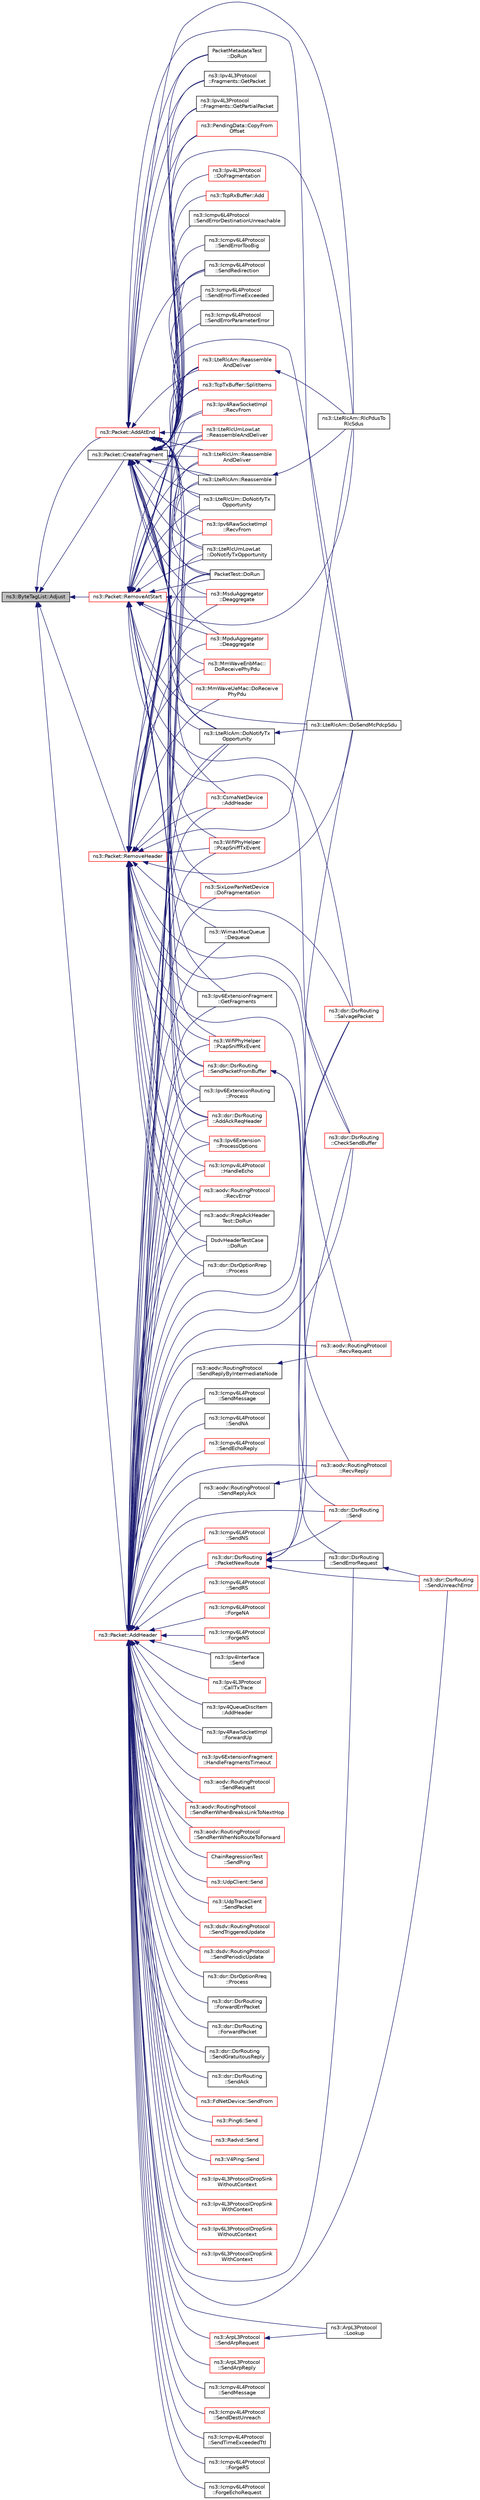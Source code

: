 digraph "ns3::ByteTagList::Adjust"
{
  edge [fontname="Helvetica",fontsize="10",labelfontname="Helvetica",labelfontsize="10"];
  node [fontname="Helvetica",fontsize="10",shape=record];
  rankdir="LR";
  Node1 [label="ns3::ByteTagList::Adjust",height=0.2,width=0.4,color="black", fillcolor="grey75", style="filled", fontcolor="black"];
  Node1 -> Node2 [dir="back",color="midnightblue",fontsize="10",style="solid"];
  Node2 [label="ns3::Packet::CreateFragment",height=0.2,width=0.4,color="black", fillcolor="white", style="filled",URL="$dd/d7a/classns3_1_1Packet.html#a16f6113606b355b2b346e2245fa2a3d0",tooltip="Create a new packet which contains a fragment of the original packet. "];
  Node2 -> Node3 [dir="back",color="midnightblue",fontsize="10",style="solid"];
  Node3 [label="ns3::Icmpv6L4Protocol\l::SendErrorDestinationUnreachable",height=0.2,width=0.4,color="black", fillcolor="white", style="filled",URL="$d7/d1d/classns3_1_1Icmpv6L4Protocol.html#aa54ff6a5f2486f62dc15aa657dd947a0",tooltip="Send an error Destination Unreachable. "];
  Node2 -> Node4 [dir="back",color="midnightblue",fontsize="10",style="solid"];
  Node4 [label="ns3::Icmpv6L4Protocol\l::SendErrorTooBig",height=0.2,width=0.4,color="black", fillcolor="white", style="filled",URL="$d7/d1d/classns3_1_1Icmpv6L4Protocol.html#a103bf3fdf3212b7fdd351d89adac59d7",tooltip="Send an error Too Big. "];
  Node2 -> Node5 [dir="back",color="midnightblue",fontsize="10",style="solid"];
  Node5 [label="ns3::Icmpv6L4Protocol\l::SendErrorTimeExceeded",height=0.2,width=0.4,color="black", fillcolor="white", style="filled",URL="$d7/d1d/classns3_1_1Icmpv6L4Protocol.html#a0912f3bc9bfb032dafe0c295e2dcb047",tooltip="Send an error Time Exceeded. "];
  Node2 -> Node6 [dir="back",color="midnightblue",fontsize="10",style="solid"];
  Node6 [label="ns3::Icmpv6L4Protocol\l::SendErrorParameterError",height=0.2,width=0.4,color="black", fillcolor="white", style="filled",URL="$d7/d1d/classns3_1_1Icmpv6L4Protocol.html#a5ab4894cdec7b35c4c43f0ee82d61aa6",tooltip="Send an error Parameter Error. "];
  Node2 -> Node7 [dir="back",color="midnightblue",fontsize="10",style="solid"];
  Node7 [label="ns3::Icmpv6L4Protocol\l::SendRedirection",height=0.2,width=0.4,color="black", fillcolor="white", style="filled",URL="$d7/d1d/classns3_1_1Icmpv6L4Protocol.html#a775f19603b15e25f287f54096a3f26cb",tooltip="Send an ICMPv6 Redirection. "];
  Node2 -> Node8 [dir="back",color="midnightblue",fontsize="10",style="solid"];
  Node8 [label="ns3::Ipv4L3Protocol\l::DoFragmentation",height=0.2,width=0.4,color="red", fillcolor="white", style="filled",URL="$d2/dc9/classns3_1_1Ipv4L3Protocol.html#a5ea602dc1447746c0c3bd90e36ec3888",tooltip="Fragment a packet. "];
  Node2 -> Node9 [dir="back",color="midnightblue",fontsize="10",style="solid"];
  Node9 [label="ns3::Ipv4L3Protocol\l::Fragments::GetPacket",height=0.2,width=0.4,color="black", fillcolor="white", style="filled",URL="$de/db3/classns3_1_1Ipv4L3Protocol_1_1Fragments.html#ab4a808c6dc768ccee3b49c829085f92a",tooltip="Get the entire packet. "];
  Node2 -> Node10 [dir="back",color="midnightblue",fontsize="10",style="solid"];
  Node10 [label="ns3::Ipv4L3Protocol\l::Fragments::GetPartialPacket",height=0.2,width=0.4,color="black", fillcolor="white", style="filled",URL="$de/db3/classns3_1_1Ipv4L3Protocol_1_1Fragments.html#a7fd8b69e913c1326a37a13a4ea8deebc",tooltip="Get the complete part of the packet. "];
  Node2 -> Node11 [dir="back",color="midnightblue",fontsize="10",style="solid"];
  Node11 [label="ns3::Ipv4RawSocketImpl\l::RecvFrom",height=0.2,width=0.4,color="red", fillcolor="white", style="filled",URL="$de/d84/classns3_1_1Ipv4RawSocketImpl.html#a4a004b1ebdcb92d83ee083cdd5543a56",tooltip="Read a single packet from the socket and retrieve the sender address. "];
  Node2 -> Node12 [dir="back",color="midnightblue",fontsize="10",style="solid"];
  Node12 [label="ns3::Ipv6ExtensionFragment\l::GetFragments",height=0.2,width=0.4,color="black", fillcolor="white", style="filled",URL="$de/dd5/classns3_1_1Ipv6ExtensionFragment.html#a60bc0fdd5a5d1bcb2223c98909eef44e",tooltip="Fragment a packet. "];
  Node2 -> Node13 [dir="back",color="midnightblue",fontsize="10",style="solid"];
  Node13 [label="ns3::Ipv6RawSocketImpl\l::RecvFrom",height=0.2,width=0.4,color="red", fillcolor="white", style="filled",URL="$d8/d7f/classns3_1_1Ipv6RawSocketImpl.html#a582900364192f1181e1c904b1a5af6a8",tooltip="Read a single packet from the socket and retrieve the sender address. "];
  Node2 -> Node14 [dir="back",color="midnightblue",fontsize="10",style="solid"];
  Node14 [label="ns3::PendingData::CopyFrom\lOffset",height=0.2,width=0.4,color="red", fillcolor="white", style="filled",URL="$dd/d9e/classns3_1_1PendingData.html#ab04639a5fcb15f47daa91c071f5cdfd2",tooltip="Copy data starting from a give offset. "];
  Node2 -> Node15 [dir="back",color="midnightblue",fontsize="10",style="solid"];
  Node15 [label="ns3::TcpRxBuffer::Add",height=0.2,width=0.4,color="red", fillcolor="white", style="filled",URL="$d3/d2b/classns3_1_1TcpRxBuffer.html#a35a036383b8976cb79738c28aa01d5d0"];
  Node2 -> Node16 [dir="back",color="midnightblue",fontsize="10",style="solid"];
  Node16 [label="ns3::TcpTxBuffer::SplitItems",height=0.2,width=0.4,color="red", fillcolor="white", style="filled",URL="$d9/d1d/classns3_1_1TcpTxBuffer.html#a34d85565e5a51b10a33444ed47415f2f",tooltip="Split one TcpTxItem. "];
  Node2 -> Node17 [dir="back",color="midnightblue",fontsize="10",style="solid"];
  Node17 [label="ns3::LteRlcAm::DoNotifyTx\lOpportunity",height=0.2,width=0.4,color="black", fillcolor="white", style="filled",URL="$d0/d4c/classns3_1_1LteRlcAm.html#a3ab44d9541efaa52821f93075eb769f1"];
  Node17 -> Node18 [dir="back",color="midnightblue",fontsize="10",style="solid"];
  Node18 [label="ns3::LteRlcAm::DoSendMcPdcpSdu",height=0.2,width=0.4,color="black", fillcolor="white", style="filled",URL="$d0/d4c/classns3_1_1LteRlcAm.html#a82f906888a397ccda58483840418c7e8"];
  Node2 -> Node19 [dir="back",color="midnightblue",fontsize="10",style="solid"];
  Node19 [label="ns3::LteRlcAm::Reassemble\lAndDeliver",height=0.2,width=0.4,color="red", fillcolor="white", style="filled",URL="$d0/d4c/classns3_1_1LteRlcAm.html#ada1201339d0a54e50adc27b09d3c5c1e"];
  Node19 -> Node20 [dir="back",color="midnightblue",fontsize="10",style="solid"];
  Node20 [label="ns3::LteRlcAm::RlcPdusTo\lRlcSdus",height=0.2,width=0.4,color="black", fillcolor="white", style="filled",URL="$d0/d4c/classns3_1_1LteRlcAm.html#a5ea384363b8fa99b66f9eaad80edc2cc"];
  Node2 -> Node18 [dir="back",color="midnightblue",fontsize="10",style="solid"];
  Node2 -> Node21 [dir="back",color="midnightblue",fontsize="10",style="solid"];
  Node21 [label="ns3::LteRlcAm::Reassemble",height=0.2,width=0.4,color="black", fillcolor="white", style="filled",URL="$d0/d4c/classns3_1_1LteRlcAm.html#a5ea384eb8654434de22432e79ee60364"];
  Node21 -> Node20 [dir="back",color="midnightblue",fontsize="10",style="solid"];
  Node2 -> Node20 [dir="back",color="midnightblue",fontsize="10",style="solid"];
  Node2 -> Node22 [dir="back",color="midnightblue",fontsize="10",style="solid"];
  Node22 [label="ns3::LteRlcUmLowLat\l::DoNotifyTxOpportunity",height=0.2,width=0.4,color="black", fillcolor="white", style="filled",URL="$dd/df9/classns3_1_1LteRlcUmLowLat.html#a7a317025c0a1ff42852387b6665fee30"];
  Node2 -> Node23 [dir="back",color="midnightblue",fontsize="10",style="solid"];
  Node23 [label="ns3::LteRlcUmLowLat\l::ReassembleAndDeliver",height=0.2,width=0.4,color="red", fillcolor="white", style="filled",URL="$dd/df9/classns3_1_1LteRlcUmLowLat.html#a73c311a5f9cb06e61282da24f875bb29"];
  Node2 -> Node24 [dir="back",color="midnightblue",fontsize="10",style="solid"];
  Node24 [label="ns3::LteRlcUm::DoNotifyTx\lOpportunity",height=0.2,width=0.4,color="black", fillcolor="white", style="filled",URL="$db/d49/classns3_1_1LteRlcUm.html#a54a1abae2b97a8a060bc42b6abbf3af4"];
  Node2 -> Node25 [dir="back",color="midnightblue",fontsize="10",style="solid"];
  Node25 [label="ns3::LteRlcUm::Reassemble\lAndDeliver",height=0.2,width=0.4,color="red", fillcolor="white", style="filled",URL="$db/d49/classns3_1_1LteRlcUm.html#a103ba1e3d14eb2604a44d1bef7fe7cb7"];
  Node2 -> Node26 [dir="back",color="midnightblue",fontsize="10",style="solid"];
  Node26 [label="ns3::MmWaveEnbMac::\lDoReceivePhyPdu",height=0.2,width=0.4,color="red", fillcolor="white", style="filled",URL="$d5/dcd/classns3_1_1MmWaveEnbMac.html#a0eb5cf94cfb4b85f8334a11bf1802d66"];
  Node2 -> Node27 [dir="back",color="midnightblue",fontsize="10",style="solid"];
  Node27 [label="ns3::MmWaveUeMac::DoReceive\lPhyPdu",height=0.2,width=0.4,color="red", fillcolor="white", style="filled",URL="$d7/d84/classns3_1_1MmWaveUeMac.html#a844ea147711c597c95939d41dd1ff6b2"];
  Node2 -> Node28 [dir="back",color="midnightblue",fontsize="10",style="solid"];
  Node28 [label="PacketMetadataTest\l::DoRun",height=0.2,width=0.4,color="black", fillcolor="white", style="filled",URL="$da/d30/classPacketMetadataTest.html#a5157cf5ecf0e631ad2a70c61375ebfc3",tooltip="Implementation to actually run this TestCase. "];
  Node2 -> Node29 [dir="back",color="midnightblue",fontsize="10",style="solid"];
  Node29 [label="PacketTest::DoRun",height=0.2,width=0.4,color="black", fillcolor="white", style="filled",URL="$db/d9f/classPacketTest.html#a2f4d69aa1b21616ea14efd54fee55da2",tooltip="Implementation to actually run this TestCase. "];
  Node2 -> Node30 [dir="back",color="midnightblue",fontsize="10",style="solid"];
  Node30 [label="ns3::SixLowPanNetDevice\l::DoFragmentation",height=0.2,width=0.4,color="red", fillcolor="white", style="filled",URL="$d1/d2b/classns3_1_1SixLowPanNetDevice.html#a88e96024b9eb0c0184c9c1ef26e3aa16",tooltip="Performs a packet fragmentation. "];
  Node2 -> Node31 [dir="back",color="midnightblue",fontsize="10",style="solid"];
  Node31 [label="ns3::WifiPhyHelper\l::PcapSniffTxEvent",height=0.2,width=0.4,color="red", fillcolor="white", style="filled",URL="$d5/df8/classns3_1_1WifiPhyHelper.html#a24e075fa55e473c81f76a4178c0fcb25"];
  Node2 -> Node32 [dir="back",color="midnightblue",fontsize="10",style="solid"];
  Node32 [label="ns3::WifiPhyHelper\l::PcapSniffRxEvent",height=0.2,width=0.4,color="red", fillcolor="white", style="filled",URL="$d5/df8/classns3_1_1WifiPhyHelper.html#ac5da2b1210868b0ae050e3adc54a9d2f"];
  Node2 -> Node33 [dir="back",color="midnightblue",fontsize="10",style="solid"];
  Node33 [label="ns3::MpduAggregator\l::Deaggregate",height=0.2,width=0.4,color="red", fillcolor="white", style="filled",URL="$d0/dd9/classns3_1_1MpduAggregator.html#a4c5daf1c185ea5e4b82ea028327ba202"];
  Node2 -> Node34 [dir="back",color="midnightblue",fontsize="10",style="solid"];
  Node34 [label="ns3::MsduAggregator\l::Deaggregate",height=0.2,width=0.4,color="red", fillcolor="white", style="filled",URL="$da/dc7/classns3_1_1MsduAggregator.html#a5fbab40dc4a2b4b8ff94508ca7c988fc"];
  Node2 -> Node35 [dir="back",color="midnightblue",fontsize="10",style="solid"];
  Node35 [label="ns3::WimaxMacQueue\l::Dequeue",height=0.2,width=0.4,color="black", fillcolor="white", style="filled",URL="$da/db1/classns3_1_1WimaxMacQueue.html#a4043c5bb643fbac159a09d19a6e4bb7b",tooltip="Dequeue a packet of type packetType from the queue. "];
  Node1 -> Node36 [dir="back",color="midnightblue",fontsize="10",style="solid"];
  Node36 [label="ns3::Packet::AddHeader",height=0.2,width=0.4,color="red", fillcolor="white", style="filled",URL="$dd/d7a/classns3_1_1Packet.html#a465108c595a0bc592095cbcab1832ed8",tooltip="Add header to this packet. "];
  Node36 -> Node37 [dir="back",color="midnightblue",fontsize="10",style="solid"];
  Node37 [label="ns3::aodv::RoutingProtocol\l::SendRequest",height=0.2,width=0.4,color="red", fillcolor="white", style="filled",URL="$db/dd0/classns3_1_1aodv_1_1RoutingProtocol.html#a483f8df4d7855b2a71e506f665ca0828",tooltip="Send RREQ. "];
  Node36 -> Node38 [dir="back",color="midnightblue",fontsize="10",style="solid"];
  Node38 [label="ns3::aodv::RoutingProtocol\l::RecvRequest",height=0.2,width=0.4,color="red", fillcolor="white", style="filled",URL="$db/dd0/classns3_1_1aodv_1_1RoutingProtocol.html#adc8555f0e1e8ba05ea80a412b412d064",tooltip="Receive RREQ. "];
  Node36 -> Node39 [dir="back",color="midnightblue",fontsize="10",style="solid"];
  Node39 [label="ns3::aodv::RoutingProtocol\l::SendReplyByIntermediateNode",height=0.2,width=0.4,color="black", fillcolor="white", style="filled",URL="$db/dd0/classns3_1_1aodv_1_1RoutingProtocol.html#a862f551b61c45fb8de62bfbfa4c0a2ab"];
  Node39 -> Node38 [dir="back",color="midnightblue",fontsize="10",style="solid"];
  Node36 -> Node40 [dir="back",color="midnightblue",fontsize="10",style="solid"];
  Node40 [label="ns3::aodv::RoutingProtocol\l::SendReplyAck",height=0.2,width=0.4,color="black", fillcolor="white", style="filled",URL="$db/dd0/classns3_1_1aodv_1_1RoutingProtocol.html#aec193d679517de0a34d2e9d592b7bc77",tooltip="Send RREP_ACK. "];
  Node40 -> Node41 [dir="back",color="midnightblue",fontsize="10",style="solid"];
  Node41 [label="ns3::aodv::RoutingProtocol\l::RecvReply",height=0.2,width=0.4,color="red", fillcolor="white", style="filled",URL="$db/dd0/classns3_1_1aodv_1_1RoutingProtocol.html#a15459eff0cb816e8d03a73c78d9cdc9d",tooltip="Receive RREP. "];
  Node36 -> Node41 [dir="back",color="midnightblue",fontsize="10",style="solid"];
  Node36 -> Node42 [dir="back",color="midnightblue",fontsize="10",style="solid"];
  Node42 [label="ns3::aodv::RoutingProtocol\l::RecvError",height=0.2,width=0.4,color="red", fillcolor="white", style="filled",URL="$db/dd0/classns3_1_1aodv_1_1RoutingProtocol.html#ae93fba9dbcde4f1eb0f2d7a189e9ae54",tooltip="Receive RERR from node with address src. "];
  Node36 -> Node43 [dir="back",color="midnightblue",fontsize="10",style="solid"];
  Node43 [label="ns3::aodv::RoutingProtocol\l::SendRerrWhenBreaksLinkToNextHop",height=0.2,width=0.4,color="red", fillcolor="white", style="filled",URL="$db/dd0/classns3_1_1aodv_1_1RoutingProtocol.html#ae2ab3a83b71210d82c458e5e680c1351",tooltip="Initiate RERR. "];
  Node36 -> Node44 [dir="back",color="midnightblue",fontsize="10",style="solid"];
  Node44 [label="ns3::aodv::RoutingProtocol\l::SendRerrWhenNoRouteToForward",height=0.2,width=0.4,color="red", fillcolor="white", style="filled",URL="$db/dd0/classns3_1_1aodv_1_1RoutingProtocol.html#aa8b4c8c3811348aa19e76218523796af"];
  Node36 -> Node45 [dir="back",color="midnightblue",fontsize="10",style="solid"];
  Node45 [label="ChainRegressionTest\l::SendPing",height=0.2,width=0.4,color="red", fillcolor="white", style="filled",URL="$da/d19/classChainRegressionTest.html#a7282b25c193b2b0f237263616b10f251",tooltip="Send one ping. "];
  Node36 -> Node46 [dir="back",color="midnightblue",fontsize="10",style="solid"];
  Node46 [label="ns3::aodv::RrepAckHeader\lTest::DoRun",height=0.2,width=0.4,color="black", fillcolor="white", style="filled",URL="$d7/d2d/structns3_1_1aodv_1_1RrepAckHeaderTest.html#a7db635f942f193c505385afbb77cf6d8",tooltip="Implementation to actually run this TestCase. "];
  Node36 -> Node47 [dir="back",color="midnightblue",fontsize="10",style="solid"];
  Node47 [label="ns3::UdpClient::Send",height=0.2,width=0.4,color="red", fillcolor="white", style="filled",URL="$de/da9/classns3_1_1UdpClient.html#a1f30c47c9851f26913dbff4560979868",tooltip="Send a packet. "];
  Node36 -> Node48 [dir="back",color="midnightblue",fontsize="10",style="solid"];
  Node48 [label="ns3::UdpTraceClient\l::SendPacket",height=0.2,width=0.4,color="red", fillcolor="white", style="filled",URL="$d4/d5a/structns3_1_1UdpTraceClient.html#a7dfbf9354c464bfe8fe303f520c0b83c",tooltip="Send a packet of a given size. "];
  Node36 -> Node49 [dir="back",color="midnightblue",fontsize="10",style="solid"];
  Node49 [label="ns3::CsmaNetDevice\l::AddHeader",height=0.2,width=0.4,color="red", fillcolor="white", style="filled",URL="$d4/df2/classns3_1_1CsmaNetDevice.html#a736bf6ce5851ace677f8fc693a92855c"];
  Node36 -> Node50 [dir="back",color="midnightblue",fontsize="10",style="solid"];
  Node50 [label="ns3::dsdv::RoutingProtocol\l::SendTriggeredUpdate",height=0.2,width=0.4,color="red", fillcolor="white", style="filled",URL="$de/dca/classns3_1_1dsdv_1_1RoutingProtocol.html#adc414310ddaa5e69520a176c0dac59cc",tooltip="Sends trigger update from a node. "];
  Node36 -> Node51 [dir="back",color="midnightblue",fontsize="10",style="solid"];
  Node51 [label="ns3::dsdv::RoutingProtocol\l::SendPeriodicUpdate",height=0.2,width=0.4,color="red", fillcolor="white", style="filled",URL="$de/dca/classns3_1_1dsdv_1_1RoutingProtocol.html#a370e3ca262a505ec0fd30456f82b2aed",tooltip="Broadcasts the entire routing table for every PeriodicUpdateInterval. "];
  Node36 -> Node52 [dir="back",color="midnightblue",fontsize="10",style="solid"];
  Node52 [label="DsdvHeaderTestCase\l::DoRun",height=0.2,width=0.4,color="black", fillcolor="white", style="filled",URL="$d6/d98/classDsdvHeaderTestCase.html#aec6edc947c43b5c301796c0d480cf652",tooltip="Implementation to actually run this TestCase. "];
  Node36 -> Node53 [dir="back",color="midnightblue",fontsize="10",style="solid"];
  Node53 [label="ns3::dsr::DsrOptionRreq\l::Process",height=0.2,width=0.4,color="black", fillcolor="white", style="filled",URL="$dc/db3/classns3_1_1dsr_1_1DsrOptionRreq.html#a439e889d11973e48e3674c6e86aaee99",tooltip="Process method. "];
  Node36 -> Node54 [dir="back",color="midnightblue",fontsize="10",style="solid"];
  Node54 [label="ns3::dsr::DsrOptionRrep\l::Process",height=0.2,width=0.4,color="black", fillcolor="white", style="filled",URL="$d1/d0f/classns3_1_1dsr_1_1DsrOptionRrep.html#a79ff29fe60c7c62ac99ca0da8c0a820f",tooltip="Process method. "];
  Node36 -> Node55 [dir="back",color="midnightblue",fontsize="10",style="solid"];
  Node55 [label="ns3::dsr::DsrRouting\l::CheckSendBuffer",height=0.2,width=0.4,color="red", fillcolor="white", style="filled",URL="$df/d32/classns3_1_1dsr_1_1DsrRouting.html#a03ace9023e9fe58434dc004123c7d9e0",tooltip="Check the send buffer of packets with route when send buffer timer expire. "];
  Node36 -> Node56 [dir="back",color="midnightblue",fontsize="10",style="solid"];
  Node56 [label="ns3::dsr::DsrRouting\l::PacketNewRoute",height=0.2,width=0.4,color="red", fillcolor="white", style="filled",URL="$df/d32/classns3_1_1dsr_1_1DsrRouting.html#ae70ab39db551d1d81afc081196f78017",tooltip="When route vector corrupted, originate a new packet, normally not happening. "];
  Node56 -> Node55 [dir="back",color="midnightblue",fontsize="10",style="solid"];
  Node56 -> Node57 [dir="back",color="midnightblue",fontsize="10",style="solid"];
  Node57 [label="ns3::dsr::DsrRouting\l::SendUnreachError",height=0.2,width=0.4,color="red", fillcolor="white", style="filled",URL="$df/d32/classns3_1_1dsr_1_1DsrRouting.html#ace5dd08bac91fa199ddfac7e81125a62",tooltip="This function is responsible for sending error packets in case of break link to next hop..."];
  Node56 -> Node58 [dir="back",color="midnightblue",fontsize="10",style="solid"];
  Node58 [label="ns3::dsr::DsrRouting\l::Send",height=0.2,width=0.4,color="red", fillcolor="white", style="filled",URL="$df/d32/classns3_1_1dsr_1_1DsrRouting.html#af67eeb07193d10db8308cb4ecbe08b02",tooltip="This function is called by higher layer protocol when sending packets. "];
  Node56 -> Node59 [dir="back",color="midnightblue",fontsize="10",style="solid"];
  Node59 [label="ns3::dsr::DsrRouting\l::SalvagePacket",height=0.2,width=0.4,color="red", fillcolor="white", style="filled",URL="$df/d32/classns3_1_1dsr_1_1DsrRouting.html#a83dd51056e4e48ad538ff41fda129272",tooltip="Salvage the packet which has been transmitted for 3 times. "];
  Node56 -> Node60 [dir="back",color="midnightblue",fontsize="10",style="solid"];
  Node60 [label="ns3::dsr::DsrRouting\l::SendErrorRequest",height=0.2,width=0.4,color="black", fillcolor="white", style="filled",URL="$df/d32/classns3_1_1dsr_1_1DsrRouting.html#ae2100978eb9447540ceceeda17e95cea",tooltip="Send the error request packet. "];
  Node60 -> Node57 [dir="back",color="midnightblue",fontsize="10",style="solid"];
  Node36 -> Node57 [dir="back",color="midnightblue",fontsize="10",style="solid"];
  Node36 -> Node61 [dir="back",color="midnightblue",fontsize="10",style="solid"];
  Node61 [label="ns3::dsr::DsrRouting\l::ForwardErrPacket",height=0.2,width=0.4,color="black", fillcolor="white", style="filled",URL="$df/d32/classns3_1_1dsr_1_1DsrRouting.html#a2c5629706b8a73cce84964231ac93d6b",tooltip="This function is responsible for forwarding error packets along the route. "];
  Node36 -> Node58 [dir="back",color="midnightblue",fontsize="10",style="solid"];
  Node36 -> Node62 [dir="back",color="midnightblue",fontsize="10",style="solid"];
  Node62 [label="ns3::dsr::DsrRouting\l::AddAckReqHeader",height=0.2,width=0.4,color="red", fillcolor="white", style="filled",URL="$df/d32/classns3_1_1dsr_1_1DsrRouting.html#a8ce910f1c56dc238ff98117c784c4541",tooltip="This function is called to add ack request header for network acknowledgement. "];
  Node36 -> Node63 [dir="back",color="midnightblue",fontsize="10",style="solid"];
  Node63 [label="ns3::dsr::DsrRouting\l::SendPacketFromBuffer",height=0.2,width=0.4,color="red", fillcolor="white", style="filled",URL="$df/d32/classns3_1_1dsr_1_1DsrRouting.html#a1a862a16f3a5527f9425763864ac3e80",tooltip="This function is responsible for sending out data packets when have route, if no route found..."];
  Node63 -> Node58 [dir="back",color="midnightblue",fontsize="10",style="solid"];
  Node63 -> Node60 [dir="back",color="midnightblue",fontsize="10",style="solid"];
  Node36 -> Node59 [dir="back",color="midnightblue",fontsize="10",style="solid"];
  Node36 -> Node64 [dir="back",color="midnightblue",fontsize="10",style="solid"];
  Node64 [label="ns3::dsr::DsrRouting\l::ForwardPacket",height=0.2,width=0.4,color="black", fillcolor="white", style="filled",URL="$df/d32/classns3_1_1dsr_1_1DsrRouting.html#acae8a2eb510c8c9331104ab2aff29591",tooltip="Forward the packet using the route saved in the source route option header. "];
  Node36 -> Node60 [dir="back",color="midnightblue",fontsize="10",style="solid"];
  Node36 -> Node65 [dir="back",color="midnightblue",fontsize="10",style="solid"];
  Node65 [label="ns3::dsr::DsrRouting\l::SendGratuitousReply",height=0.2,width=0.4,color="black", fillcolor="white", style="filled",URL="$df/d32/classns3_1_1dsr_1_1DsrRouting.html#a780988be538d2a1030d127f1d3c7932c",tooltip="Send the gratuitous reply. "];
  Node36 -> Node66 [dir="back",color="midnightblue",fontsize="10",style="solid"];
  Node66 [label="ns3::dsr::DsrRouting\l::SendAck",height=0.2,width=0.4,color="black", fillcolor="white", style="filled",URL="$df/d32/classns3_1_1dsr_1_1DsrRouting.html#af60f582ca5ce9871a1f582f052511a38"];
  Node36 -> Node67 [dir="back",color="midnightblue",fontsize="10",style="solid"];
  Node67 [label="ns3::FdNetDevice::SendFrom",height=0.2,width=0.4,color="red", fillcolor="white", style="filled",URL="$d1/d50/classns3_1_1FdNetDevice.html#acf6a3cd28d254cd41c1776cbb55095cb"];
  Node36 -> Node68 [dir="back",color="midnightblue",fontsize="10",style="solid"];
  Node68 [label="ns3::Ping6::Send",height=0.2,width=0.4,color="red", fillcolor="white", style="filled",URL="$d7/dc8/classns3_1_1Ping6.html#a90c69934f60e7260d72f6c9fa1e6b341",tooltip="Send a packet. "];
  Node36 -> Node69 [dir="back",color="midnightblue",fontsize="10",style="solid"];
  Node69 [label="ns3::Radvd::Send",height=0.2,width=0.4,color="red", fillcolor="white", style="filled",URL="$d5/dd8/classns3_1_1Radvd.html#a2dc4914b58690eaef190f38726d69bb2",tooltip="Send a packet. "];
  Node36 -> Node70 [dir="back",color="midnightblue",fontsize="10",style="solid"];
  Node70 [label="ns3::V4Ping::Send",height=0.2,width=0.4,color="red", fillcolor="white", style="filled",URL="$d3/da5/classns3_1_1V4Ping.html#a26d3a4285998df72a37dfa62b9097e4b",tooltip="Send one Ping (ICMP ECHO) to the destination. "];
  Node36 -> Node71 [dir="back",color="midnightblue",fontsize="10",style="solid"];
  Node71 [label="ns3::Ipv4L3ProtocolDropSink\lWithoutContext",height=0.2,width=0.4,color="red", fillcolor="white", style="filled",URL="$d7/d2e/namespacens3.html#aa6faccffe4e7ec3e0a1f5ea80ed7f81d",tooltip="Sync function for IPv4 dropped packet - Ascii output. "];
  Node36 -> Node72 [dir="back",color="midnightblue",fontsize="10",style="solid"];
  Node72 [label="ns3::Ipv4L3ProtocolDropSink\lWithContext",height=0.2,width=0.4,color="red", fillcolor="white", style="filled",URL="$d7/d2e/namespacens3.html#ab731704e54609d989a8b5ab8790f5948",tooltip="Sync function for IPv4 dropped packet - Ascii output. "];
  Node36 -> Node73 [dir="back",color="midnightblue",fontsize="10",style="solid"];
  Node73 [label="ns3::Ipv6L3ProtocolDropSink\lWithoutContext",height=0.2,width=0.4,color="red", fillcolor="white", style="filled",URL="$d7/d2e/namespacens3.html#a7ced21c98bc6aea53aacc04207dcf51c",tooltip="Sync function for IPv6 dropped packet - Ascii output. "];
  Node36 -> Node74 [dir="back",color="midnightblue",fontsize="10",style="solid"];
  Node74 [label="ns3::Ipv6L3ProtocolDropSink\lWithContext",height=0.2,width=0.4,color="red", fillcolor="white", style="filled",URL="$d7/d2e/namespacens3.html#a4c8acaeda2989dceadb214af568d89a1",tooltip="Sync function for IPv6 dropped packet - Ascii output. "];
  Node36 -> Node75 [dir="back",color="midnightblue",fontsize="10",style="solid"];
  Node75 [label="ns3::ArpL3Protocol\l::Lookup",height=0.2,width=0.4,color="black", fillcolor="white", style="filled",URL="$de/d05/classns3_1_1ArpL3Protocol.html#a11df282c1ae9cd812160b309fafc73d1",tooltip="Perform an ARP lookup. "];
  Node36 -> Node76 [dir="back",color="midnightblue",fontsize="10",style="solid"];
  Node76 [label="ns3::ArpL3Protocol\l::SendArpRequest",height=0.2,width=0.4,color="red", fillcolor="white", style="filled",URL="$de/d05/classns3_1_1ArpL3Protocol.html#a9fe6faf0f82536ba2c14d5bdbf7469db",tooltip="Send an ARP request to an host. "];
  Node76 -> Node75 [dir="back",color="midnightblue",fontsize="10",style="solid"];
  Node36 -> Node77 [dir="back",color="midnightblue",fontsize="10",style="solid"];
  Node77 [label="ns3::ArpL3Protocol\l::SendArpReply",height=0.2,width=0.4,color="red", fillcolor="white", style="filled",URL="$de/d05/classns3_1_1ArpL3Protocol.html#a2e1f058ec7982637902e91cb2e63b12c",tooltip="Send an ARP reply to an host. "];
  Node36 -> Node78 [dir="back",color="midnightblue",fontsize="10",style="solid"];
  Node78 [label="ns3::Icmpv4L4Protocol\l::SendMessage",height=0.2,width=0.4,color="black", fillcolor="white", style="filled",URL="$df/d1c/classns3_1_1Icmpv4L4Protocol.html#aae3de2e93f23c3fe6a1fbdc2d03a700c",tooltip="Send a generic ICMP packet. "];
  Node36 -> Node79 [dir="back",color="midnightblue",fontsize="10",style="solid"];
  Node79 [label="ns3::Icmpv4L4Protocol\l::SendDestUnreach",height=0.2,width=0.4,color="red", fillcolor="white", style="filled",URL="$df/d1c/classns3_1_1Icmpv4L4Protocol.html#a529f7a6a9ad8a08638b759488dc8be53",tooltip="Send an ICMP Destination Unreachable packet. "];
  Node36 -> Node80 [dir="back",color="midnightblue",fontsize="10",style="solid"];
  Node80 [label="ns3::Icmpv4L4Protocol\l::SendTimeExceededTtl",height=0.2,width=0.4,color="black", fillcolor="white", style="filled",URL="$df/d1c/classns3_1_1Icmpv4L4Protocol.html#a1f4e7a86ec35cc77fbfb9bd2e6dee0f0",tooltip="Send a Time Exceeded ICMP error. "];
  Node36 -> Node81 [dir="back",color="midnightblue",fontsize="10",style="solid"];
  Node81 [label="ns3::Icmpv4L4Protocol\l::HandleEcho",height=0.2,width=0.4,color="red", fillcolor="white", style="filled",URL="$df/d1c/classns3_1_1Icmpv4L4Protocol.html#aaa610991d0cf4c045f1183c2e5042900",tooltip="Handles an incoming ICMP Echo packet. "];
  Node36 -> Node82 [dir="back",color="midnightblue",fontsize="10",style="solid"];
  Node82 [label="ns3::Icmpv6L4Protocol\l::ForgeRS",height=0.2,width=0.4,color="black", fillcolor="white", style="filled",URL="$d7/d1d/classns3_1_1Icmpv6L4Protocol.html#ad9a2cfbf2b47401ba857e937081612c2",tooltip="Forge a Router Solicitation. "];
  Node36 -> Node83 [dir="back",color="midnightblue",fontsize="10",style="solid"];
  Node83 [label="ns3::Icmpv6L4Protocol\l::ForgeEchoRequest",height=0.2,width=0.4,color="black", fillcolor="white", style="filled",URL="$d7/d1d/classns3_1_1Icmpv6L4Protocol.html#a2145831e01c5804d4d10d4fa4c5930ba",tooltip="Forge an Echo Request. "];
  Node36 -> Node84 [dir="back",color="midnightblue",fontsize="10",style="solid"];
  Node84 [label="ns3::Icmpv6L4Protocol\l::SendMessage",height=0.2,width=0.4,color="black", fillcolor="white", style="filled",URL="$d7/d1d/classns3_1_1Icmpv6L4Protocol.html#a62a9a177dd81ee6d5323e50b0954ed70",tooltip="Send a packet via ICMPv6. "];
  Node36 -> Node85 [dir="back",color="midnightblue",fontsize="10",style="solid"];
  Node85 [label="ns3::Icmpv6L4Protocol\l::SendNA",height=0.2,width=0.4,color="black", fillcolor="white", style="filled",URL="$d7/d1d/classns3_1_1Icmpv6L4Protocol.html#ae4324a775e75486fad5de41ec3030a0c",tooltip="Send a Neighbor Adverstisement. "];
  Node36 -> Node86 [dir="back",color="midnightblue",fontsize="10",style="solid"];
  Node86 [label="ns3::Icmpv6L4Protocol\l::SendEchoReply",height=0.2,width=0.4,color="red", fillcolor="white", style="filled",URL="$d7/d1d/classns3_1_1Icmpv6L4Protocol.html#ad7408b6e4b818a857783a4ec373f2a66",tooltip="Send a Echo Reply. "];
  Node36 -> Node87 [dir="back",color="midnightblue",fontsize="10",style="solid"];
  Node87 [label="ns3::Icmpv6L4Protocol\l::SendNS",height=0.2,width=0.4,color="red", fillcolor="white", style="filled",URL="$d7/d1d/classns3_1_1Icmpv6L4Protocol.html#aacd8a4ff185f48e74f4c4b8dc0da4398",tooltip="Send a Neighbor Solicitation. "];
  Node36 -> Node88 [dir="back",color="midnightblue",fontsize="10",style="solid"];
  Node88 [label="ns3::Icmpv6L4Protocol\l::SendRS",height=0.2,width=0.4,color="red", fillcolor="white", style="filled",URL="$d7/d1d/classns3_1_1Icmpv6L4Protocol.html#aaf09883d79f1a055df31d23089a0ea3b",tooltip="Send a Router Solicitation. "];
  Node36 -> Node7 [dir="back",color="midnightblue",fontsize="10",style="solid"];
  Node36 -> Node89 [dir="back",color="midnightblue",fontsize="10",style="solid"];
  Node89 [label="ns3::Icmpv6L4Protocol\l::ForgeNA",height=0.2,width=0.4,color="red", fillcolor="white", style="filled",URL="$d7/d1d/classns3_1_1Icmpv6L4Protocol.html#a687a096d8c5580cb3a80bec95b0dd689",tooltip="Forge a Neighbor Advertisement. "];
  Node36 -> Node90 [dir="back",color="midnightblue",fontsize="10",style="solid"];
  Node90 [label="ns3::Icmpv6L4Protocol\l::ForgeNS",height=0.2,width=0.4,color="red", fillcolor="white", style="filled",URL="$d7/d1d/classns3_1_1Icmpv6L4Protocol.html#adb98e7ef239b59c186a7c96bf9735068",tooltip="Forge a Neighbor Solicitation. "];
  Node36 -> Node91 [dir="back",color="midnightblue",fontsize="10",style="solid"];
  Node91 [label="ns3::Ipv4Interface\l::Send",height=0.2,width=0.4,color="black", fillcolor="white", style="filled",URL="$d9/da8/classns3_1_1Ipv4Interface.html#ace287f60f109cb8bdae73b99e0e9adf5"];
  Node36 -> Node92 [dir="back",color="midnightblue",fontsize="10",style="solid"];
  Node92 [label="ns3::Ipv4L3Protocol\l::CallTxTrace",height=0.2,width=0.4,color="red", fillcolor="white", style="filled",URL="$d2/dc9/classns3_1_1Ipv4L3Protocol.html#a04cbb7540c6f22a2870f118715b6a703",tooltip="Make a copy of the packet, add the header and invoke the TX trace callback. "];
  Node36 -> Node93 [dir="back",color="midnightblue",fontsize="10",style="solid"];
  Node93 [label="ns3::Ipv4QueueDiscItem\l::AddHeader",height=0.2,width=0.4,color="black", fillcolor="white", style="filled",URL="$dc/d65/classns3_1_1Ipv4QueueDiscItem.html#a935709924d746dddbdc4d82e7a4a751d",tooltip="Add the header to the packet. "];
  Node36 -> Node94 [dir="back",color="midnightblue",fontsize="10",style="solid"];
  Node94 [label="ns3::Ipv4RawSocketImpl\l::ForwardUp",height=0.2,width=0.4,color="black", fillcolor="white", style="filled",URL="$de/d84/classns3_1_1Ipv4RawSocketImpl.html#ab4fc4f9979027503156102d42ec62e9b",tooltip="Forward up to receive method. "];
  Node36 -> Node95 [dir="back",color="midnightblue",fontsize="10",style="solid"];
  Node95 [label="ns3::Ipv6Extension\l::ProcessOptions",height=0.2,width=0.4,color="red", fillcolor="white", style="filled",URL="$d1/de7/classns3_1_1Ipv6Extension.html#adb5bf5cc46ab4c1936c0641ad4fd7a07",tooltip="Process options Called by implementing classes to process the options. "];
  Node36 -> Node12 [dir="back",color="midnightblue",fontsize="10",style="solid"];
  Node36 -> Node96 [dir="back",color="midnightblue",fontsize="10",style="solid"];
  Node96 [label="ns3::Ipv6ExtensionFragment\l::HandleFragmentsTimeout",height=0.2,width=0.4,color="red", fillcolor="white", style="filled",URL="$de/dd5/classns3_1_1Ipv6ExtensionFragment.html#a4676eb2d539562fe8b25f6711f120718",tooltip="Process the timeout for packet fragments. "];
  Node36 -> Node97 [dir="back",color="midnightblue",fontsize="10",style="solid"];
  Node97 [label="ns3::Ipv6ExtensionRouting\l::Process",height=0.2,width=0.4,color="black", fillcolor="white", style="filled",URL="$d9/dca/classns3_1_1Ipv6ExtensionRouting.html#afa441177f8a75d9683e826e5417b1a98",tooltip="Process method Called from Ipv6L3Protocol::Receive. "];
  Node36 -> Node17 [dir="back",color="midnightblue",fontsize="10",style="solid"];
  Node36 -> Node18 [dir="back",color="midnightblue",fontsize="10",style="solid"];
  Node36 -> Node22 [dir="back",color="midnightblue",fontsize="10",style="solid"];
  Node36 -> Node24 [dir="back",color="midnightblue",fontsize="10",style="solid"];
  Node36 -> Node29 [dir="back",color="midnightblue",fontsize="10",style="solid"];
  Node36 -> Node30 [dir="back",color="midnightblue",fontsize="10",style="solid"];
  Node36 -> Node31 [dir="back",color="midnightblue",fontsize="10",style="solid"];
  Node36 -> Node32 [dir="back",color="midnightblue",fontsize="10",style="solid"];
  Node36 -> Node35 [dir="back",color="midnightblue",fontsize="10",style="solid"];
  Node1 -> Node98 [dir="back",color="midnightblue",fontsize="10",style="solid"];
  Node98 [label="ns3::Packet::RemoveHeader",height=0.2,width=0.4,color="red", fillcolor="white", style="filled",URL="$dd/d7a/classns3_1_1Packet.html#a0961eccf975d75f902d40956c93ba63e",tooltip="Deserialize and remove the header from the internal buffer. "];
  Node98 -> Node38 [dir="back",color="midnightblue",fontsize="10",style="solid"];
  Node98 -> Node41 [dir="back",color="midnightblue",fontsize="10",style="solid"];
  Node98 -> Node42 [dir="back",color="midnightblue",fontsize="10",style="solid"];
  Node98 -> Node46 [dir="back",color="midnightblue",fontsize="10",style="solid"];
  Node98 -> Node49 [dir="back",color="midnightblue",fontsize="10",style="solid"];
  Node98 -> Node52 [dir="back",color="midnightblue",fontsize="10",style="solid"];
  Node98 -> Node54 [dir="back",color="midnightblue",fontsize="10",style="solid"];
  Node98 -> Node55 [dir="back",color="midnightblue",fontsize="10",style="solid"];
  Node98 -> Node62 [dir="back",color="midnightblue",fontsize="10",style="solid"];
  Node98 -> Node63 [dir="back",color="midnightblue",fontsize="10",style="solid"];
  Node98 -> Node59 [dir="back",color="midnightblue",fontsize="10",style="solid"];
  Node98 -> Node81 [dir="back",color="midnightblue",fontsize="10",style="solid"];
  Node98 -> Node12 [dir="back",color="midnightblue",fontsize="10",style="solid"];
  Node98 -> Node17 [dir="back",color="midnightblue",fontsize="10",style="solid"];
  Node98 -> Node19 [dir="back",color="midnightblue",fontsize="10",style="solid"];
  Node98 -> Node18 [dir="back",color="midnightblue",fontsize="10",style="solid"];
  Node98 -> Node21 [dir="back",color="midnightblue",fontsize="10",style="solid"];
  Node98 -> Node20 [dir="back",color="midnightblue",fontsize="10",style="solid"];
  Node98 -> Node23 [dir="back",color="midnightblue",fontsize="10",style="solid"];
  Node98 -> Node25 [dir="back",color="midnightblue",fontsize="10",style="solid"];
  Node98 -> Node26 [dir="back",color="midnightblue",fontsize="10",style="solid"];
  Node98 -> Node27 [dir="back",color="midnightblue",fontsize="10",style="solid"];
  Node98 -> Node29 [dir="back",color="midnightblue",fontsize="10",style="solid"];
  Node98 -> Node31 [dir="back",color="midnightblue",fontsize="10",style="solid"];
  Node98 -> Node32 [dir="back",color="midnightblue",fontsize="10",style="solid"];
  Node98 -> Node33 [dir="back",color="midnightblue",fontsize="10",style="solid"];
  Node98 -> Node34 [dir="back",color="midnightblue",fontsize="10",style="solid"];
  Node1 -> Node99 [dir="back",color="midnightblue",fontsize="10",style="solid"];
  Node99 [label="ns3::Packet::AddAtEnd",height=0.2,width=0.4,color="red", fillcolor="white", style="filled",URL="$dd/d7a/classns3_1_1Packet.html#a14ec3d4250b425468764de58f5837b6b",tooltip="Concatenate the input packet at the end of the current packet. "];
  Node99 -> Node49 [dir="back",color="midnightblue",fontsize="10",style="solid"];
  Node99 -> Node7 [dir="back",color="midnightblue",fontsize="10",style="solid"];
  Node99 -> Node9 [dir="back",color="midnightblue",fontsize="10",style="solid"];
  Node99 -> Node10 [dir="back",color="midnightblue",fontsize="10",style="solid"];
  Node99 -> Node14 [dir="back",color="midnightblue",fontsize="10",style="solid"];
  Node99 -> Node17 [dir="back",color="midnightblue",fontsize="10",style="solid"];
  Node99 -> Node19 [dir="back",color="midnightblue",fontsize="10",style="solid"];
  Node99 -> Node18 [dir="back",color="midnightblue",fontsize="10",style="solid"];
  Node99 -> Node21 [dir="back",color="midnightblue",fontsize="10",style="solid"];
  Node99 -> Node20 [dir="back",color="midnightblue",fontsize="10",style="solid"];
  Node99 -> Node22 [dir="back",color="midnightblue",fontsize="10",style="solid"];
  Node99 -> Node23 [dir="back",color="midnightblue",fontsize="10",style="solid"];
  Node99 -> Node24 [dir="back",color="midnightblue",fontsize="10",style="solid"];
  Node99 -> Node25 [dir="back",color="midnightblue",fontsize="10",style="solid"];
  Node99 -> Node28 [dir="back",color="midnightblue",fontsize="10",style="solid"];
  Node99 -> Node29 [dir="back",color="midnightblue",fontsize="10",style="solid"];
  Node1 -> Node100 [dir="back",color="midnightblue",fontsize="10",style="solid"];
  Node100 [label="ns3::Packet::RemoveAtStart",height=0.2,width=0.4,color="red", fillcolor="white", style="filled",URL="$dd/d7a/classns3_1_1Packet.html#a78aa207e7921dd2f9f7e0d0b7a1c730a",tooltip="Remove size bytes from the start of the current packet. "];
  Node100 -> Node55 [dir="back",color="midnightblue",fontsize="10",style="solid"];
  Node100 -> Node62 [dir="back",color="midnightblue",fontsize="10",style="solid"];
  Node100 -> Node63 [dir="back",color="midnightblue",fontsize="10",style="solid"];
  Node100 -> Node59 [dir="back",color="midnightblue",fontsize="10",style="solid"];
  Node100 -> Node11 [dir="back",color="midnightblue",fontsize="10",style="solid"];
  Node100 -> Node95 [dir="back",color="midnightblue",fontsize="10",style="solid"];
  Node100 -> Node97 [dir="back",color="midnightblue",fontsize="10",style="solid"];
  Node100 -> Node13 [dir="back",color="midnightblue",fontsize="10",style="solid"];
  Node100 -> Node16 [dir="back",color="midnightblue",fontsize="10",style="solid"];
  Node100 -> Node17 [dir="back",color="midnightblue",fontsize="10",style="solid"];
  Node100 -> Node19 [dir="back",color="midnightblue",fontsize="10",style="solid"];
  Node100 -> Node18 [dir="back",color="midnightblue",fontsize="10",style="solid"];
  Node100 -> Node21 [dir="back",color="midnightblue",fontsize="10",style="solid"];
  Node100 -> Node20 [dir="back",color="midnightblue",fontsize="10",style="solid"];
  Node100 -> Node22 [dir="back",color="midnightblue",fontsize="10",style="solid"];
  Node100 -> Node23 [dir="back",color="midnightblue",fontsize="10",style="solid"];
  Node100 -> Node24 [dir="back",color="midnightblue",fontsize="10",style="solid"];
  Node100 -> Node25 [dir="back",color="midnightblue",fontsize="10",style="solid"];
  Node100 -> Node29 [dir="back",color="midnightblue",fontsize="10",style="solid"];
  Node100 -> Node33 [dir="back",color="midnightblue",fontsize="10",style="solid"];
  Node100 -> Node34 [dir="back",color="midnightblue",fontsize="10",style="solid"];
}
